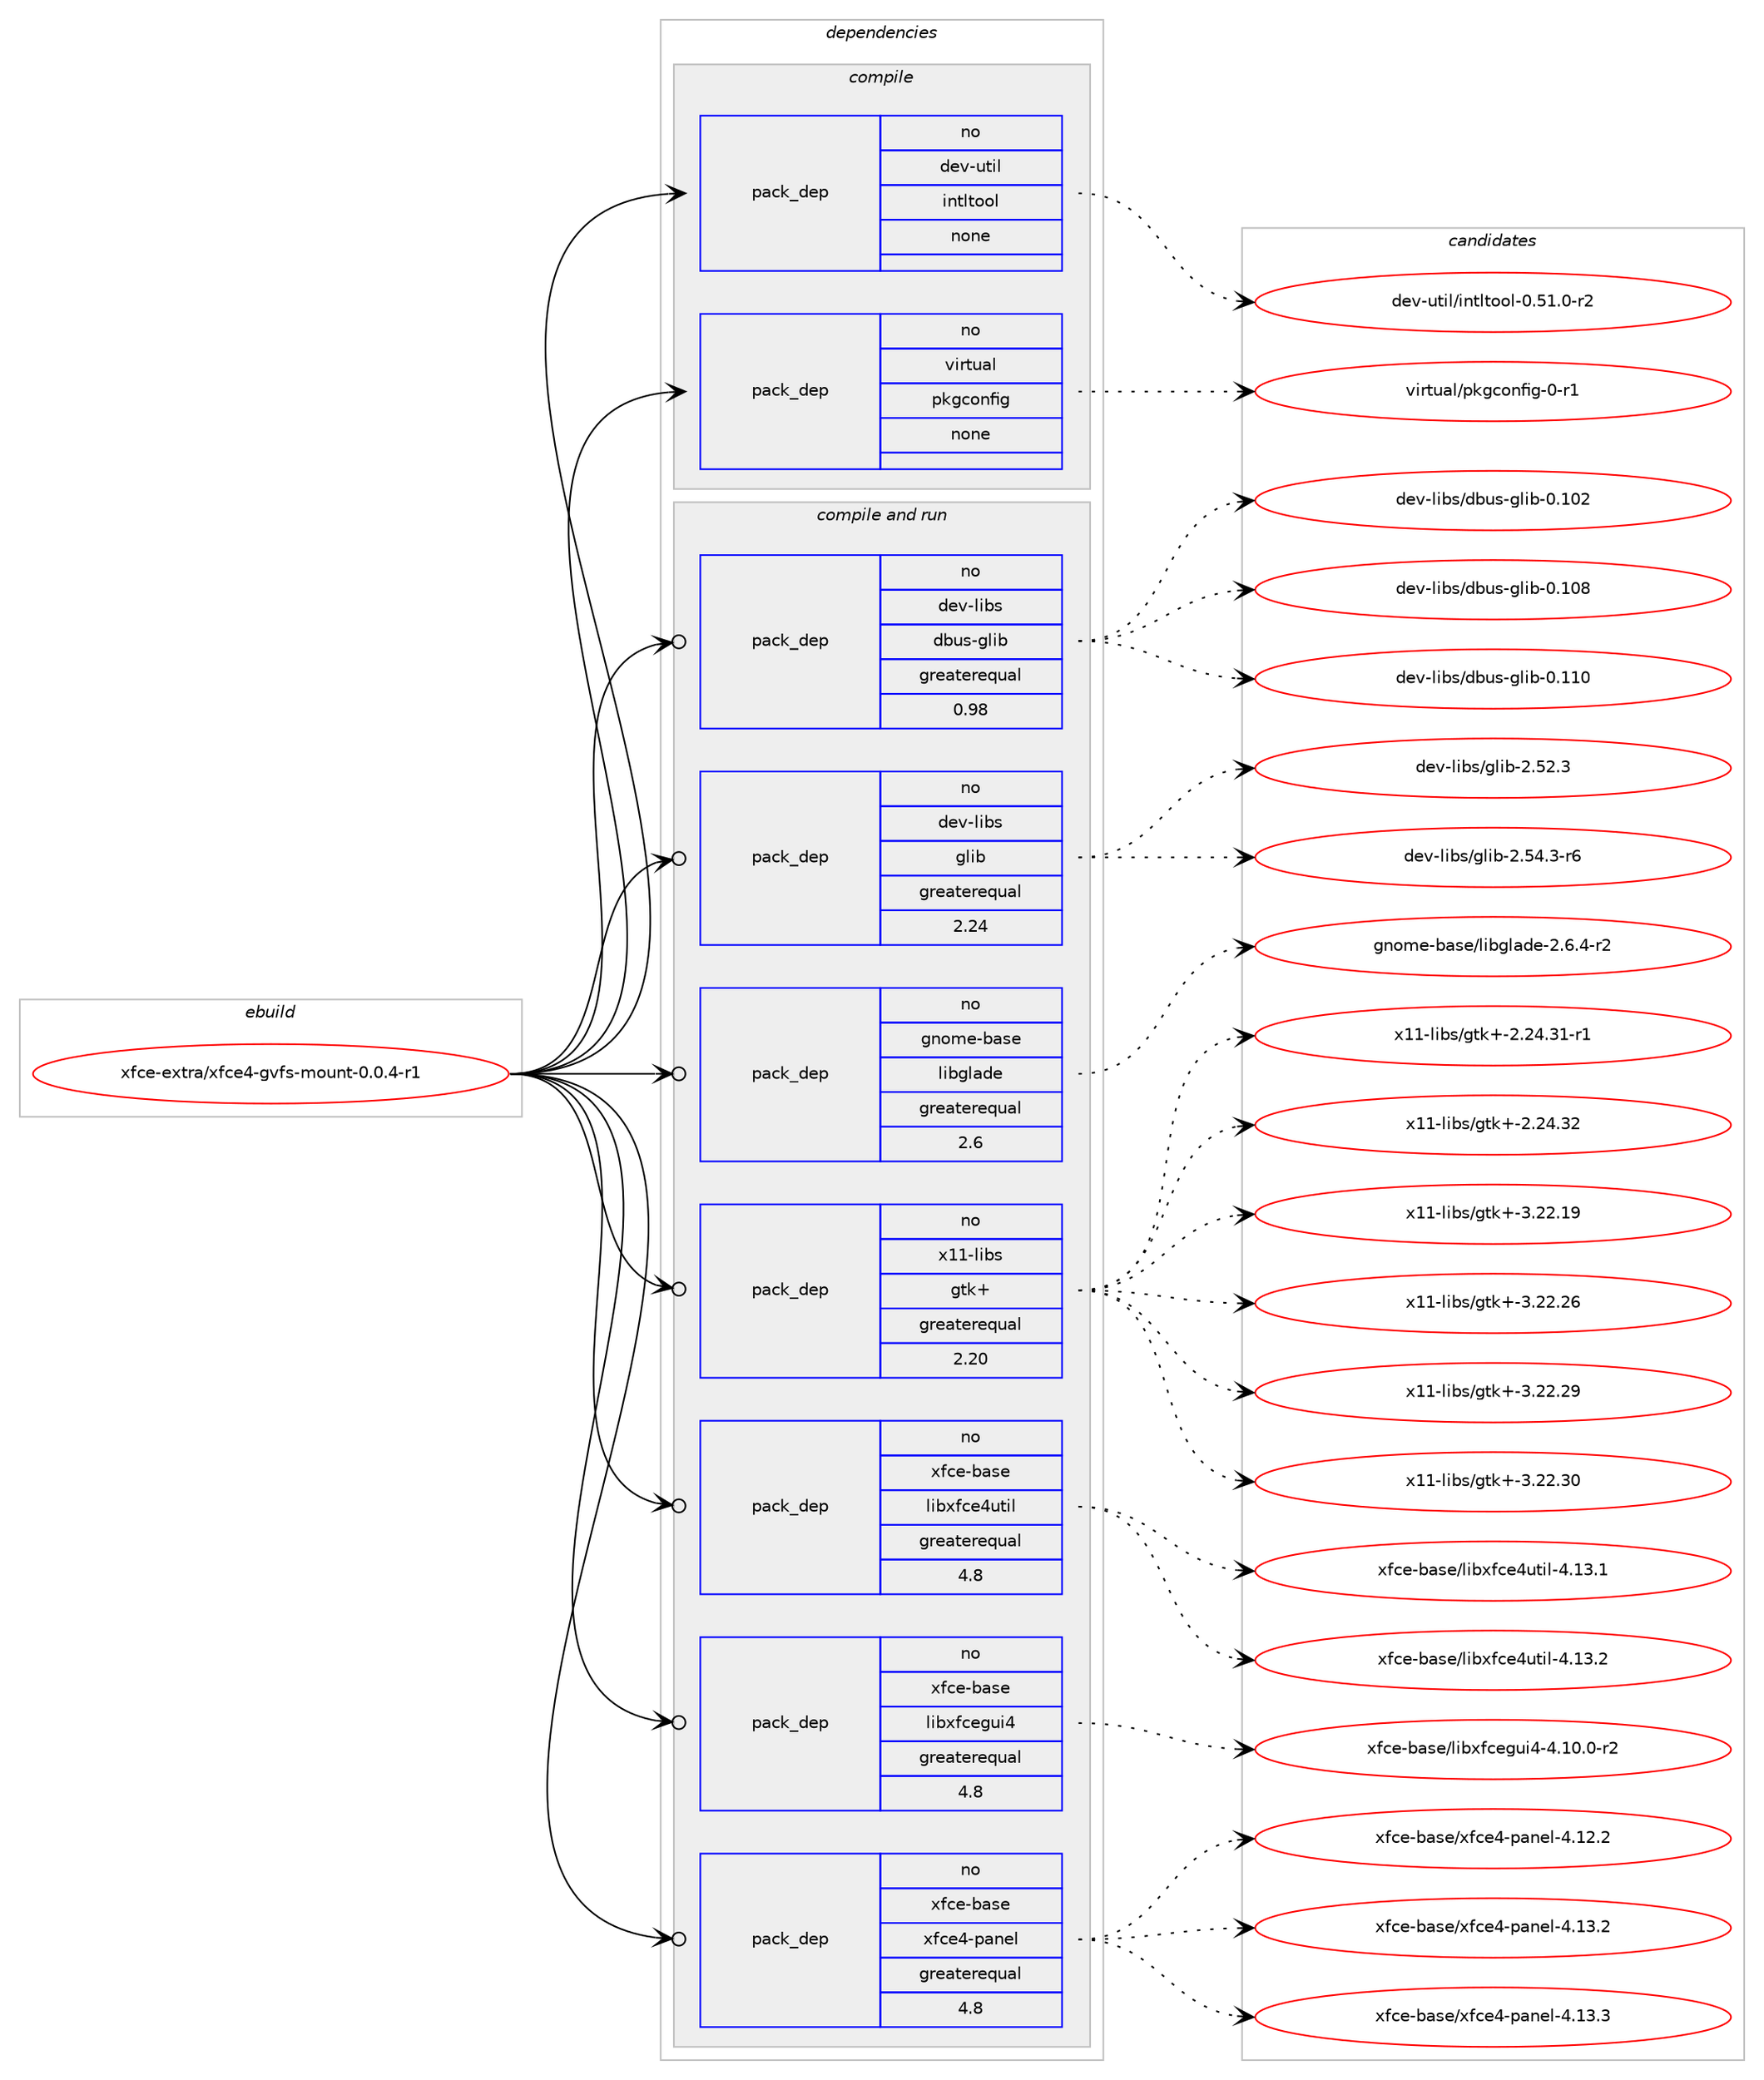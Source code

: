 digraph prolog {

# *************
# Graph options
# *************

newrank=true;
concentrate=true;
compound=true;
graph [rankdir=LR,fontname=Helvetica,fontsize=10,ranksep=1.5];#, ranksep=2.5, nodesep=0.2];
edge  [arrowhead=vee];
node  [fontname=Helvetica,fontsize=10];

# **********
# The ebuild
# **********

subgraph cluster_leftcol {
color=gray;
rank=same;
label=<<i>ebuild</i>>;
id [label="xfce-extra/xfce4-gvfs-mount-0.0.4-r1", color=red, width=4, href="../xfce-extra/xfce4-gvfs-mount-0.0.4-r1.svg"];
}

# ****************
# The dependencies
# ****************

subgraph cluster_midcol {
color=gray;
label=<<i>dependencies</i>>;
subgraph cluster_compile {
fillcolor="#eeeeee";
style=filled;
label=<<i>compile</i>>;
subgraph pack3630 {
dependency4299 [label=<<TABLE BORDER="0" CELLBORDER="1" CELLSPACING="0" CELLPADDING="4" WIDTH="220"><TR><TD ROWSPAN="6" CELLPADDING="30">pack_dep</TD></TR><TR><TD WIDTH="110">no</TD></TR><TR><TD>dev-util</TD></TR><TR><TD>intltool</TD></TR><TR><TD>none</TD></TR><TR><TD></TD></TR></TABLE>>, shape=none, color=blue];
}
id:e -> dependency4299:w [weight=20,style="solid",arrowhead="vee"];
subgraph pack3631 {
dependency4300 [label=<<TABLE BORDER="0" CELLBORDER="1" CELLSPACING="0" CELLPADDING="4" WIDTH="220"><TR><TD ROWSPAN="6" CELLPADDING="30">pack_dep</TD></TR><TR><TD WIDTH="110">no</TD></TR><TR><TD>virtual</TD></TR><TR><TD>pkgconfig</TD></TR><TR><TD>none</TD></TR><TR><TD></TD></TR></TABLE>>, shape=none, color=blue];
}
id:e -> dependency4300:w [weight=20,style="solid",arrowhead="vee"];
}
subgraph cluster_compileandrun {
fillcolor="#eeeeee";
style=filled;
label=<<i>compile and run</i>>;
subgraph pack3632 {
dependency4301 [label=<<TABLE BORDER="0" CELLBORDER="1" CELLSPACING="0" CELLPADDING="4" WIDTH="220"><TR><TD ROWSPAN="6" CELLPADDING="30">pack_dep</TD></TR><TR><TD WIDTH="110">no</TD></TR><TR><TD>dev-libs</TD></TR><TR><TD>dbus-glib</TD></TR><TR><TD>greaterequal</TD></TR><TR><TD>0.98</TD></TR></TABLE>>, shape=none, color=blue];
}
id:e -> dependency4301:w [weight=20,style="solid",arrowhead="odotvee"];
subgraph pack3633 {
dependency4302 [label=<<TABLE BORDER="0" CELLBORDER="1" CELLSPACING="0" CELLPADDING="4" WIDTH="220"><TR><TD ROWSPAN="6" CELLPADDING="30">pack_dep</TD></TR><TR><TD WIDTH="110">no</TD></TR><TR><TD>dev-libs</TD></TR><TR><TD>glib</TD></TR><TR><TD>greaterequal</TD></TR><TR><TD>2.24</TD></TR></TABLE>>, shape=none, color=blue];
}
id:e -> dependency4302:w [weight=20,style="solid",arrowhead="odotvee"];
subgraph pack3634 {
dependency4303 [label=<<TABLE BORDER="0" CELLBORDER="1" CELLSPACING="0" CELLPADDING="4" WIDTH="220"><TR><TD ROWSPAN="6" CELLPADDING="30">pack_dep</TD></TR><TR><TD WIDTH="110">no</TD></TR><TR><TD>gnome-base</TD></TR><TR><TD>libglade</TD></TR><TR><TD>greaterequal</TD></TR><TR><TD>2.6</TD></TR></TABLE>>, shape=none, color=blue];
}
id:e -> dependency4303:w [weight=20,style="solid",arrowhead="odotvee"];
subgraph pack3635 {
dependency4304 [label=<<TABLE BORDER="0" CELLBORDER="1" CELLSPACING="0" CELLPADDING="4" WIDTH="220"><TR><TD ROWSPAN="6" CELLPADDING="30">pack_dep</TD></TR><TR><TD WIDTH="110">no</TD></TR><TR><TD>x11-libs</TD></TR><TR><TD>gtk+</TD></TR><TR><TD>greaterequal</TD></TR><TR><TD>2.20</TD></TR></TABLE>>, shape=none, color=blue];
}
id:e -> dependency4304:w [weight=20,style="solid",arrowhead="odotvee"];
subgraph pack3636 {
dependency4305 [label=<<TABLE BORDER="0" CELLBORDER="1" CELLSPACING="0" CELLPADDING="4" WIDTH="220"><TR><TD ROWSPAN="6" CELLPADDING="30">pack_dep</TD></TR><TR><TD WIDTH="110">no</TD></TR><TR><TD>xfce-base</TD></TR><TR><TD>libxfce4util</TD></TR><TR><TD>greaterequal</TD></TR><TR><TD>4.8</TD></TR></TABLE>>, shape=none, color=blue];
}
id:e -> dependency4305:w [weight=20,style="solid",arrowhead="odotvee"];
subgraph pack3637 {
dependency4306 [label=<<TABLE BORDER="0" CELLBORDER="1" CELLSPACING="0" CELLPADDING="4" WIDTH="220"><TR><TD ROWSPAN="6" CELLPADDING="30">pack_dep</TD></TR><TR><TD WIDTH="110">no</TD></TR><TR><TD>xfce-base</TD></TR><TR><TD>libxfcegui4</TD></TR><TR><TD>greaterequal</TD></TR><TR><TD>4.8</TD></TR></TABLE>>, shape=none, color=blue];
}
id:e -> dependency4306:w [weight=20,style="solid",arrowhead="odotvee"];
subgraph pack3638 {
dependency4307 [label=<<TABLE BORDER="0" CELLBORDER="1" CELLSPACING="0" CELLPADDING="4" WIDTH="220"><TR><TD ROWSPAN="6" CELLPADDING="30">pack_dep</TD></TR><TR><TD WIDTH="110">no</TD></TR><TR><TD>xfce-base</TD></TR><TR><TD>xfce4-panel</TD></TR><TR><TD>greaterequal</TD></TR><TR><TD>4.8</TD></TR></TABLE>>, shape=none, color=blue];
}
id:e -> dependency4307:w [weight=20,style="solid",arrowhead="odotvee"];
}
subgraph cluster_run {
fillcolor="#eeeeee";
style=filled;
label=<<i>run</i>>;
}
}

# **************
# The candidates
# **************

subgraph cluster_choices {
rank=same;
color=gray;
label=<<i>candidates</i>>;

subgraph choice3630 {
color=black;
nodesep=1;
choice1001011184511711610510847105110116108116111111108454846534946484511450 [label="dev-util/intltool-0.51.0-r2", color=red, width=4,href="../dev-util/intltool-0.51.0-r2.svg"];
dependency4299:e -> choice1001011184511711610510847105110116108116111111108454846534946484511450:w [style=dotted,weight="100"];
}
subgraph choice3631 {
color=black;
nodesep=1;
choice11810511411611797108471121071039911111010210510345484511449 [label="virtual/pkgconfig-0-r1", color=red, width=4,href="../virtual/pkgconfig-0-r1.svg"];
dependency4300:e -> choice11810511411611797108471121071039911111010210510345484511449:w [style=dotted,weight="100"];
}
subgraph choice3632 {
color=black;
nodesep=1;
choice100101118451081059811547100981171154510310810598454846494850 [label="dev-libs/dbus-glib-0.102", color=red, width=4,href="../dev-libs/dbus-glib-0.102.svg"];
choice100101118451081059811547100981171154510310810598454846494856 [label="dev-libs/dbus-glib-0.108", color=red, width=4,href="../dev-libs/dbus-glib-0.108.svg"];
choice100101118451081059811547100981171154510310810598454846494948 [label="dev-libs/dbus-glib-0.110", color=red, width=4,href="../dev-libs/dbus-glib-0.110.svg"];
dependency4301:e -> choice100101118451081059811547100981171154510310810598454846494850:w [style=dotted,weight="100"];
dependency4301:e -> choice100101118451081059811547100981171154510310810598454846494856:w [style=dotted,weight="100"];
dependency4301:e -> choice100101118451081059811547100981171154510310810598454846494948:w [style=dotted,weight="100"];
}
subgraph choice3633 {
color=black;
nodesep=1;
choice1001011184510810598115471031081059845504653504651 [label="dev-libs/glib-2.52.3", color=red, width=4,href="../dev-libs/glib-2.52.3.svg"];
choice10010111845108105981154710310810598455046535246514511454 [label="dev-libs/glib-2.54.3-r6", color=red, width=4,href="../dev-libs/glib-2.54.3-r6.svg"];
dependency4302:e -> choice1001011184510810598115471031081059845504653504651:w [style=dotted,weight="100"];
dependency4302:e -> choice10010111845108105981154710310810598455046535246514511454:w [style=dotted,weight="100"];
}
subgraph choice3634 {
color=black;
nodesep=1;
choice1031101111091014598971151014710810598103108971001014550465446524511450 [label="gnome-base/libglade-2.6.4-r2", color=red, width=4,href="../gnome-base/libglade-2.6.4-r2.svg"];
dependency4303:e -> choice1031101111091014598971151014710810598103108971001014550465446524511450:w [style=dotted,weight="100"];
}
subgraph choice3635 {
color=black;
nodesep=1;
choice12049494510810598115471031161074345504650524651494511449 [label="x11-libs/gtk+-2.24.31-r1", color=red, width=4,href="../x11-libs/gtk+-2.24.31-r1.svg"];
choice1204949451081059811547103116107434550465052465150 [label="x11-libs/gtk+-2.24.32", color=red, width=4,href="../x11-libs/gtk+-2.24.32.svg"];
choice1204949451081059811547103116107434551465050464957 [label="x11-libs/gtk+-3.22.19", color=red, width=4,href="../x11-libs/gtk+-3.22.19.svg"];
choice1204949451081059811547103116107434551465050465054 [label="x11-libs/gtk+-3.22.26", color=red, width=4,href="../x11-libs/gtk+-3.22.26.svg"];
choice1204949451081059811547103116107434551465050465057 [label="x11-libs/gtk+-3.22.29", color=red, width=4,href="../x11-libs/gtk+-3.22.29.svg"];
choice1204949451081059811547103116107434551465050465148 [label="x11-libs/gtk+-3.22.30", color=red, width=4,href="../x11-libs/gtk+-3.22.30.svg"];
dependency4304:e -> choice12049494510810598115471031161074345504650524651494511449:w [style=dotted,weight="100"];
dependency4304:e -> choice1204949451081059811547103116107434550465052465150:w [style=dotted,weight="100"];
dependency4304:e -> choice1204949451081059811547103116107434551465050464957:w [style=dotted,weight="100"];
dependency4304:e -> choice1204949451081059811547103116107434551465050465054:w [style=dotted,weight="100"];
dependency4304:e -> choice1204949451081059811547103116107434551465050465057:w [style=dotted,weight="100"];
dependency4304:e -> choice1204949451081059811547103116107434551465050465148:w [style=dotted,weight="100"];
}
subgraph choice3636 {
color=black;
nodesep=1;
choice120102991014598971151014710810598120102991015211711610510845524649514649 [label="xfce-base/libxfce4util-4.13.1", color=red, width=4,href="../xfce-base/libxfce4util-4.13.1.svg"];
choice120102991014598971151014710810598120102991015211711610510845524649514650 [label="xfce-base/libxfce4util-4.13.2", color=red, width=4,href="../xfce-base/libxfce4util-4.13.2.svg"];
dependency4305:e -> choice120102991014598971151014710810598120102991015211711610510845524649514649:w [style=dotted,weight="100"];
dependency4305:e -> choice120102991014598971151014710810598120102991015211711610510845524649514650:w [style=dotted,weight="100"];
}
subgraph choice3637 {
color=black;
nodesep=1;
choice1201029910145989711510147108105981201029910110311710552455246494846484511450 [label="xfce-base/libxfcegui4-4.10.0-r2", color=red, width=4,href="../xfce-base/libxfcegui4-4.10.0-r2.svg"];
dependency4306:e -> choice1201029910145989711510147108105981201029910110311710552455246494846484511450:w [style=dotted,weight="100"];
}
subgraph choice3638 {
color=black;
nodesep=1;
choice12010299101459897115101471201029910152451129711010110845524649504650 [label="xfce-base/xfce4-panel-4.12.2", color=red, width=4,href="../xfce-base/xfce4-panel-4.12.2.svg"];
choice12010299101459897115101471201029910152451129711010110845524649514650 [label="xfce-base/xfce4-panel-4.13.2", color=red, width=4,href="../xfce-base/xfce4-panel-4.13.2.svg"];
choice12010299101459897115101471201029910152451129711010110845524649514651 [label="xfce-base/xfce4-panel-4.13.3", color=red, width=4,href="../xfce-base/xfce4-panel-4.13.3.svg"];
dependency4307:e -> choice12010299101459897115101471201029910152451129711010110845524649504650:w [style=dotted,weight="100"];
dependency4307:e -> choice12010299101459897115101471201029910152451129711010110845524649514650:w [style=dotted,weight="100"];
dependency4307:e -> choice12010299101459897115101471201029910152451129711010110845524649514651:w [style=dotted,weight="100"];
}
}

}
